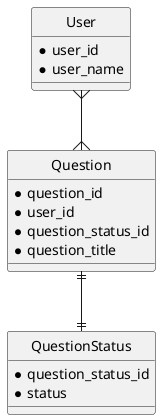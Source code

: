 @startuml

hide circle

entity "User" {
  *user_id
  *user_name
}

entity "Question" {
  *question_id
  *user_id
  *question_status_id
  *question_title
}

entity "QuestionStatus" {
  *question_status_id
  *status
}

User}--{Question
Question||--||QuestionStatus

@enduml